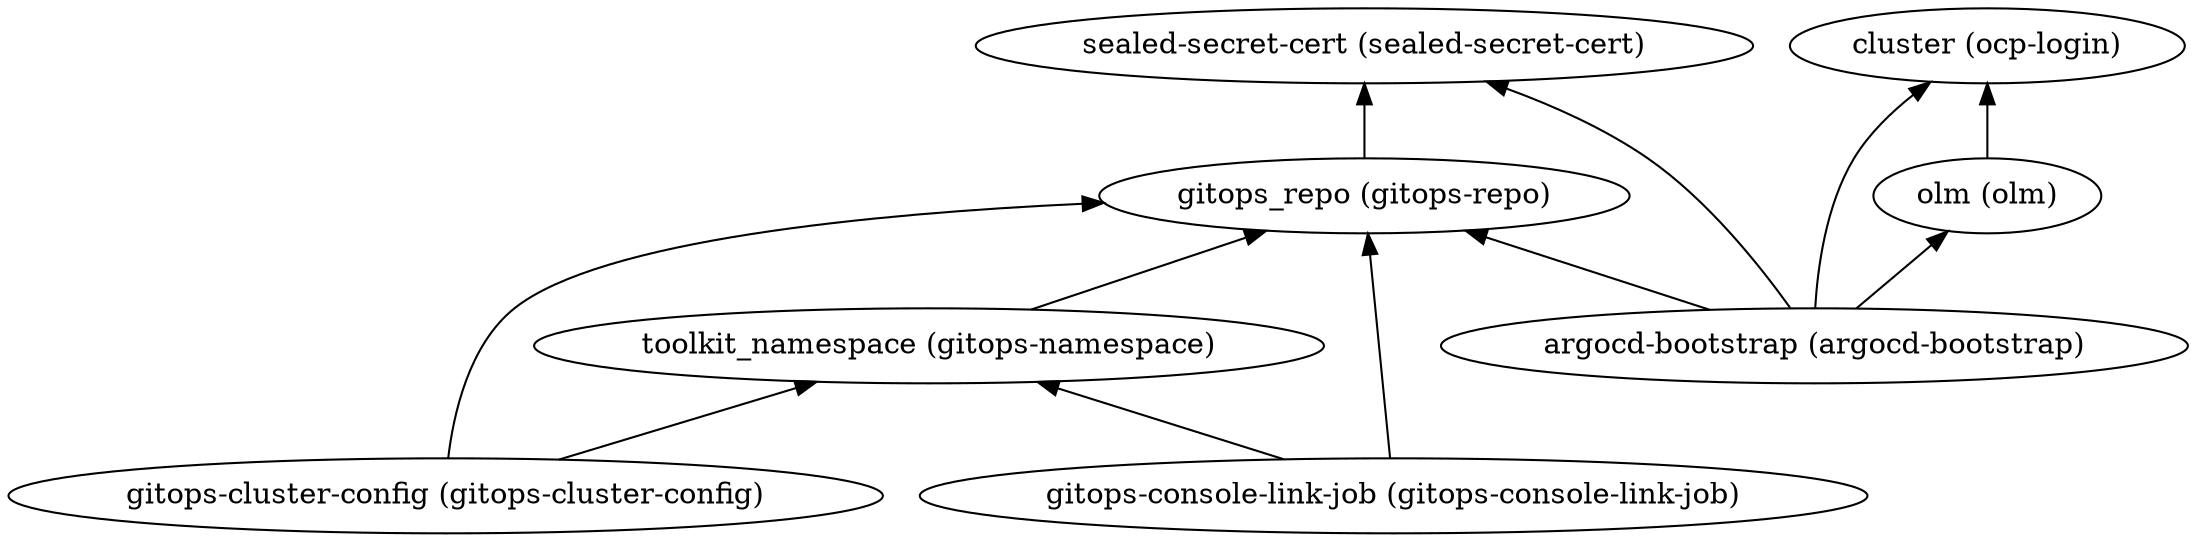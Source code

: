 digraph {
    rankdir="BT"
    "gitops_repo (gitops-repo)" -> "sealed-secret-cert (sealed-secret-cert)"
"gitops_repo (gitops-repo)"
"sealed-secret-cert (sealed-secret-cert)"
"argocd-bootstrap (argocd-bootstrap)" -> "cluster (ocp-login)"
"argocd-bootstrap (argocd-bootstrap)" -> "olm (olm)"
"argocd-bootstrap (argocd-bootstrap)" -> "gitops_repo (gitops-repo)"
"argocd-bootstrap (argocd-bootstrap)" -> "sealed-secret-cert (sealed-secret-cert)"
"argocd-bootstrap (argocd-bootstrap)"
"cluster (ocp-login)"
"olm (olm)" -> "cluster (ocp-login)"
"olm (olm)"
"gitops-cluster-config (gitops-cluster-config)" -> "gitops_repo (gitops-repo)"
"gitops-cluster-config (gitops-cluster-config)" -> "toolkit_namespace (gitops-namespace)"
"gitops-cluster-config (gitops-cluster-config)"
"toolkit_namespace (gitops-namespace)" -> "gitops_repo (gitops-repo)"
"toolkit_namespace (gitops-namespace)"
"gitops-console-link-job (gitops-console-link-job)" -> "gitops_repo (gitops-repo)"
"gitops-console-link-job (gitops-console-link-job)" -> "toolkit_namespace (gitops-namespace)"
"gitops-console-link-job (gitops-console-link-job)"
  }